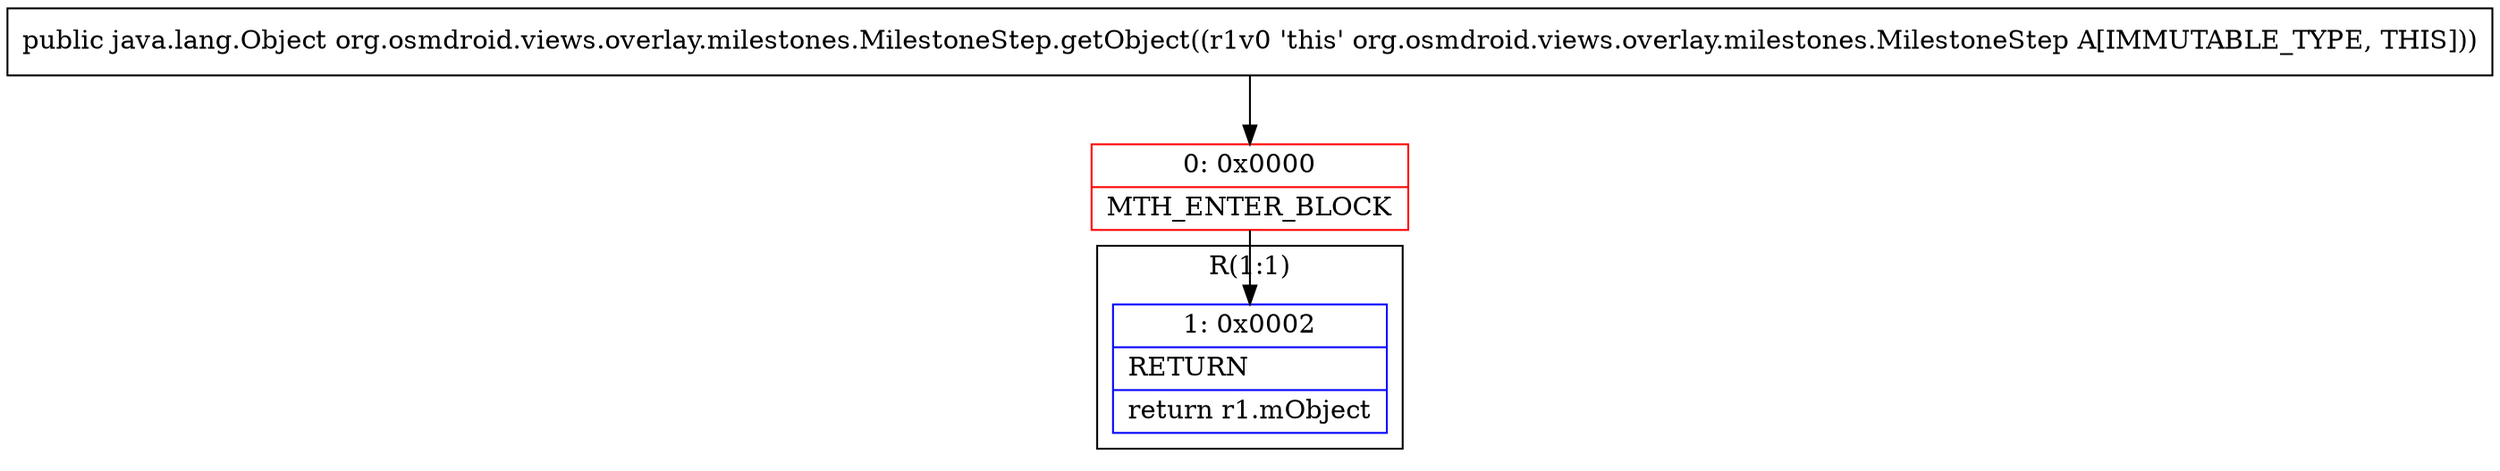 digraph "CFG fororg.osmdroid.views.overlay.milestones.MilestoneStep.getObject()Ljava\/lang\/Object;" {
subgraph cluster_Region_715898093 {
label = "R(1:1)";
node [shape=record,color=blue];
Node_1 [shape=record,label="{1\:\ 0x0002|RETURN\l|return r1.mObject\l}"];
}
Node_0 [shape=record,color=red,label="{0\:\ 0x0000|MTH_ENTER_BLOCK\l}"];
MethodNode[shape=record,label="{public java.lang.Object org.osmdroid.views.overlay.milestones.MilestoneStep.getObject((r1v0 'this' org.osmdroid.views.overlay.milestones.MilestoneStep A[IMMUTABLE_TYPE, THIS])) }"];
MethodNode -> Node_0;
Node_0 -> Node_1;
}

